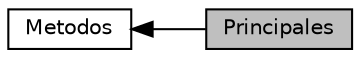 digraph "Principales"
{
  edge [fontname="Helvetica",fontsize="10",labelfontname="Helvetica",labelfontsize="10"];
  node [fontname="Helvetica",fontsize="10",shape=record];
  rankdir=LR;
  Node0 [label="Principales",height=0.2,width=0.4,color="black", fillcolor="grey75", style="filled", fontcolor="black"];
  Node1 [label="Metodos",height=0.2,width=0.4,color="black", fillcolor="white", style="filled",URL="$group___metodos.html",tooltip="  "];
  Node1->Node0 [shape=plaintext, dir="back", style="solid"];
}
